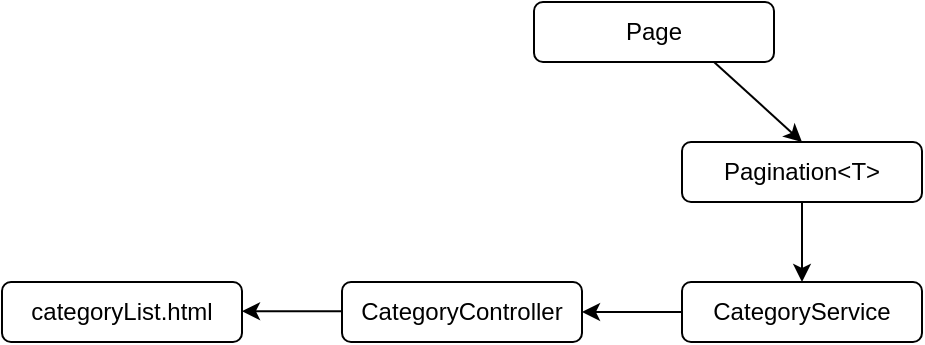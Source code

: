 <mxfile version="14.4.3" type="github">
  <diagram id="1CnjTpesiD_UfG5rsC55" name="第 1 页">
    <mxGraphModel dx="865" dy="457" grid="1" gridSize="10" guides="1" tooltips="1" connect="1" arrows="1" fold="1" page="1" pageScale="1" pageWidth="827" pageHeight="1169" math="0" shadow="0">
      <root>
        <mxCell id="0" />
        <mxCell id="1" parent="0" />
        <mxCell id="XmAlV_hQrLuwz_3IF-6b-1" value="Page" style="rounded=1;whiteSpace=wrap;html=1;" vertex="1" parent="1">
          <mxGeometry x="426" y="120" width="120" height="30" as="geometry" />
        </mxCell>
        <mxCell id="XmAlV_hQrLuwz_3IF-6b-2" value="Pagination&amp;lt;T&amp;gt;" style="rounded=1;whiteSpace=wrap;html=1;" vertex="1" parent="1">
          <mxGeometry x="500" y="190" width="120" height="30" as="geometry" />
        </mxCell>
        <mxCell id="XmAlV_hQrLuwz_3IF-6b-3" value="CategoryService" style="rounded=1;whiteSpace=wrap;html=1;" vertex="1" parent="1">
          <mxGeometry x="500" y="260" width="120" height="30" as="geometry" />
        </mxCell>
        <mxCell id="XmAlV_hQrLuwz_3IF-6b-4" value="" style="endArrow=classic;html=1;exitX=0.75;exitY=1;exitDx=0;exitDy=0;entryX=0.5;entryY=0;entryDx=0;entryDy=0;" edge="1" parent="1" source="XmAlV_hQrLuwz_3IF-6b-1" target="XmAlV_hQrLuwz_3IF-6b-2">
          <mxGeometry width="50" height="50" relative="1" as="geometry">
            <mxPoint x="440" y="230" as="sourcePoint" />
            <mxPoint x="490" y="180" as="targetPoint" />
          </mxGeometry>
        </mxCell>
        <mxCell id="XmAlV_hQrLuwz_3IF-6b-5" value="" style="endArrow=classic;html=1;exitX=0.5;exitY=1;exitDx=0;exitDy=0;entryX=0.5;entryY=0;entryDx=0;entryDy=0;" edge="1" parent="1" source="XmAlV_hQrLuwz_3IF-6b-2" target="XmAlV_hQrLuwz_3IF-6b-3">
          <mxGeometry width="50" height="50" relative="1" as="geometry">
            <mxPoint x="560" y="370" as="sourcePoint" />
            <mxPoint x="610" y="320" as="targetPoint" />
          </mxGeometry>
        </mxCell>
        <mxCell id="XmAlV_hQrLuwz_3IF-6b-6" value="CategoryController" style="rounded=1;whiteSpace=wrap;html=1;" vertex="1" parent="1">
          <mxGeometry x="330" y="260" width="120" height="30" as="geometry" />
        </mxCell>
        <mxCell id="XmAlV_hQrLuwz_3IF-6b-7" value="" style="endArrow=classic;html=1;entryX=1;entryY=0.5;entryDx=0;entryDy=0;exitX=0;exitY=0.5;exitDx=0;exitDy=0;" edge="1" parent="1" source="XmAlV_hQrLuwz_3IF-6b-3" target="XmAlV_hQrLuwz_3IF-6b-6">
          <mxGeometry width="50" height="50" relative="1" as="geometry">
            <mxPoint x="430" y="370" as="sourcePoint" />
            <mxPoint x="480" y="320" as="targetPoint" />
          </mxGeometry>
        </mxCell>
        <mxCell id="XmAlV_hQrLuwz_3IF-6b-8" value="categoryList.html" style="rounded=1;whiteSpace=wrap;html=1;" vertex="1" parent="1">
          <mxGeometry x="160" y="260" width="120" height="30" as="geometry" />
        </mxCell>
        <mxCell id="XmAlV_hQrLuwz_3IF-6b-9" value="" style="endArrow=classic;html=1;entryX=1;entryY=0.5;entryDx=0;entryDy=0;exitX=0;exitY=0.5;exitDx=0;exitDy=0;" edge="1" parent="1">
          <mxGeometry width="50" height="50" relative="1" as="geometry">
            <mxPoint x="330" y="274.58" as="sourcePoint" />
            <mxPoint x="280" y="274.58" as="targetPoint" />
          </mxGeometry>
        </mxCell>
      </root>
    </mxGraphModel>
  </diagram>
</mxfile>
